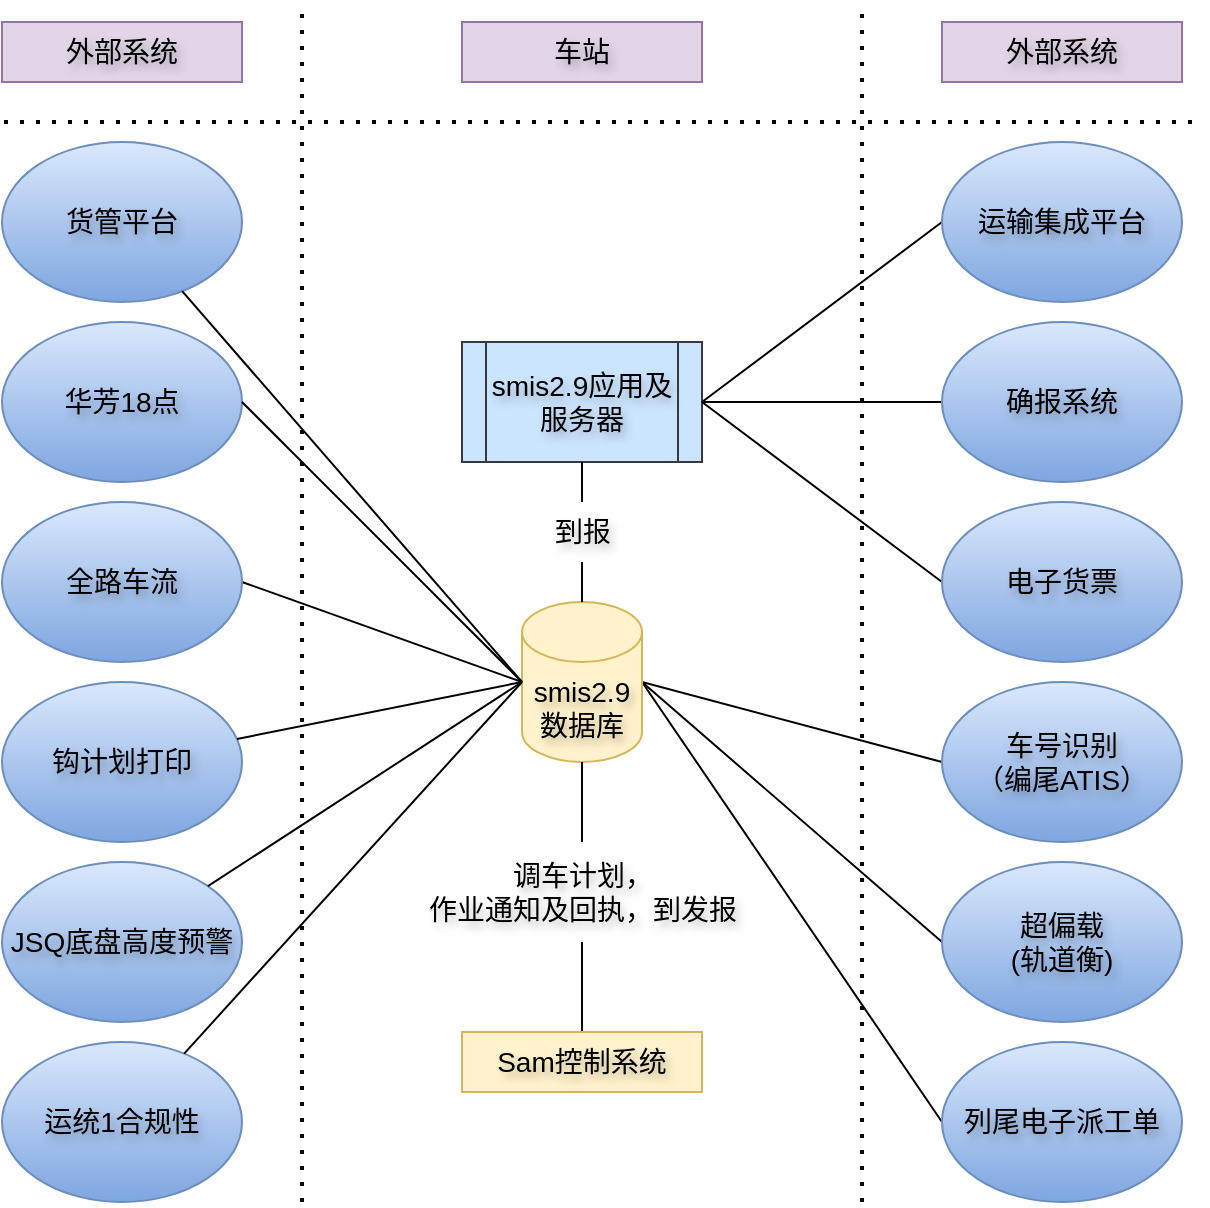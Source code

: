 <mxfile version="28.2.7">
  <diagram name="第 1 页" id="yU-gZeFMvIXKsnHI0pS4">
    <mxGraphModel dx="1034" dy="544" grid="1" gridSize="10" guides="1" tooltips="1" connect="1" arrows="1" fold="1" page="1" pageScale="1" pageWidth="827" pageHeight="1169" math="0" shadow="0">
      <root>
        <mxCell id="0" />
        <mxCell id="1" parent="0" />
        <mxCell id="2Rj6f7_8KAilT_tO_EwG-1" value="&lt;font&gt;外部系统&lt;/font&gt;" style="rounded=0;whiteSpace=wrap;html=1;hachureGap=4;fontFamily=Helvetica;strokeColor=#9673a6;fontSize=14;fillColor=#e1d5e7;textShadow=1;" parent="1" vertex="1">
          <mxGeometry x="40" y="50" width="120" height="30" as="geometry" />
        </mxCell>
        <mxCell id="2Rj6f7_8KAilT_tO_EwG-2" value="&lt;font&gt;外部系统&lt;/font&gt;" style="rounded=0;whiteSpace=wrap;html=1;hachureGap=4;fontFamily=Helvetica;strokeColor=#9673a6;fontSize=14;fillColor=#e1d5e7;textShadow=1;" parent="1" vertex="1">
          <mxGeometry x="510" y="50" width="120" height="30" as="geometry" />
        </mxCell>
        <mxCell id="2Rj6f7_8KAilT_tO_EwG-3" value="&lt;font&gt;车站&lt;/font&gt;" style="rounded=0;whiteSpace=wrap;html=1;hachureGap=4;fontFamily=Helvetica;strokeColor=#9673a6;fontSize=14;fillColor=#e1d5e7;textShadow=1;" parent="1" vertex="1">
          <mxGeometry x="270" y="50" width="120" height="30" as="geometry" />
        </mxCell>
        <mxCell id="2Rj6f7_8KAilT_tO_EwG-9" value="华芳18点" style="ellipse;whiteSpace=wrap;html=1;hachureGap=4;fontFamily=Helvetica;fontSize=14;fillColor=#dae8fc;strokeColor=#6c8ebf;gradientColor=#7ea6e0;textShadow=1;" parent="1" vertex="1">
          <mxGeometry x="40" y="200" width="120" height="80" as="geometry" />
        </mxCell>
        <mxCell id="BxS5Jl8jlqf-txuZJ36O-10" style="rounded=0;hachureGap=4;orthogonalLoop=1;jettySize=auto;html=1;entryX=0;entryY=0.5;entryDx=0;entryDy=0;fontFamily=Architects Daughter;fontSource=https%3A%2F%2Ffonts.googleapis.com%2Fcss%3Ffamily%3DArchitects%2BDaughter;endArrow=none;endFill=0;exitX=1;exitY=0.5;exitDx=0;exitDy=0;exitPerimeter=0;" edge="1" parent="1" source="2Rj6f7_8KAilT_tO_EwG-12" target="BxS5Jl8jlqf-txuZJ36O-7">
          <mxGeometry relative="1" as="geometry" />
        </mxCell>
        <mxCell id="BxS5Jl8jlqf-txuZJ36O-11" style="rounded=0;hachureGap=4;orthogonalLoop=1;jettySize=auto;html=1;entryX=0;entryY=0.5;entryDx=0;entryDy=0;fontFamily=Architects Daughter;fontSource=https%3A%2F%2Ffonts.googleapis.com%2Fcss%3Ffamily%3DArchitects%2BDaughter;endArrow=none;endFill=0;exitX=1;exitY=0.5;exitDx=0;exitDy=0;exitPerimeter=0;" edge="1" parent="1" source="2Rj6f7_8KAilT_tO_EwG-12" target="BxS5Jl8jlqf-txuZJ36O-8">
          <mxGeometry relative="1" as="geometry" />
        </mxCell>
        <mxCell id="BxS5Jl8jlqf-txuZJ36O-12" style="rounded=0;hachureGap=4;orthogonalLoop=1;jettySize=auto;html=1;entryX=0;entryY=0.5;entryDx=0;entryDy=0;fontFamily=Architects Daughter;fontSource=https%3A%2F%2Ffonts.googleapis.com%2Fcss%3Ffamily%3DArchitects%2BDaughter;endArrow=none;endFill=0;exitX=1;exitY=0.5;exitDx=0;exitDy=0;exitPerimeter=0;" edge="1" parent="1" source="2Rj6f7_8KAilT_tO_EwG-12" target="BxS5Jl8jlqf-txuZJ36O-9">
          <mxGeometry relative="1" as="geometry" />
        </mxCell>
        <mxCell id="2Rj6f7_8KAilT_tO_EwG-10" value="&lt;font&gt;smis2.9应用及服务器&lt;/font&gt;" style="shape=process;whiteSpace=wrap;html=1;backgroundOutline=1;hachureGap=4;fontFamily=Helvetica;fontSize=14;fillColor=#cce5ff;strokeColor=#36393d;textShadow=1;" parent="1" vertex="1">
          <mxGeometry x="270" y="210" width="120" height="60" as="geometry" />
        </mxCell>
        <mxCell id="2Rj6f7_8KAilT_tO_EwG-11" style="rounded=0;hachureGap=4;orthogonalLoop=1;jettySize=auto;html=1;entryX=0.5;entryY=0;entryDx=0;entryDy=0;fontFamily=Helvetica;endArrow=none;endFill=0;fontSize=14;textShadow=1;" parent="1" source="2Rj6f7_8KAilT_tO_EwG-16" target="2Rj6f7_8KAilT_tO_EwG-15" edge="1">
          <mxGeometry relative="1" as="geometry" />
        </mxCell>
        <mxCell id="2Rj6f7_8KAilT_tO_EwG-12" value="&lt;font&gt;smis2.9&lt;/font&gt;&lt;div&gt;&lt;font&gt;数据库&lt;/font&gt;&lt;/div&gt;" style="shape=cylinder3;whiteSpace=wrap;html=1;boundedLbl=1;backgroundOutline=1;size=15;hachureGap=4;fontFamily=Helvetica;fontSize=14;fillColor=#fff2cc;strokeColor=#d6b656;textShadow=1;" parent="1" vertex="1">
          <mxGeometry x="300" y="340" width="60" height="80" as="geometry" />
        </mxCell>
        <mxCell id="2Rj6f7_8KAilT_tO_EwG-13" value="" style="endArrow=none;html=1;rounded=0;hachureGap=4;fontFamily=Helvetica;entryX=0.5;entryY=1;entryDx=0;entryDy=0;exitX=0.5;exitY=0;exitDx=0;exitDy=0;exitPerimeter=0;fontSize=14;textShadow=1;" parent="1" source="2Rj6f7_8KAilT_tO_EwG-14" target="2Rj6f7_8KAilT_tO_EwG-10" edge="1">
          <mxGeometry width="50" height="50" relative="1" as="geometry">
            <mxPoint x="320" y="260" as="sourcePoint" />
            <mxPoint x="370" y="210" as="targetPoint" />
          </mxGeometry>
        </mxCell>
        <mxCell id="2Rj6f7_8KAilT_tO_EwG-15" value="&lt;font&gt;Sam控制系统&lt;/font&gt;" style="whiteSpace=wrap;html=1;fontFamily=Helvetica;hachureGap=4;fontSize=14;fillColor=#fff2cc;strokeColor=#d6b656;textShadow=1;" parent="1" vertex="1">
          <mxGeometry x="270" y="555" width="120" height="30" as="geometry" />
        </mxCell>
        <mxCell id="2Rj6f7_8KAilT_tO_EwG-17" value="" style="endArrow=none;dashed=1;html=1;dashPattern=1 3;strokeWidth=2;rounded=0;hachureGap=4;fontFamily=Helvetica;fontSize=14;textShadow=1;" parent="1" edge="1">
          <mxGeometry width="50" height="50" relative="1" as="geometry">
            <mxPoint x="470" y="640" as="sourcePoint" />
            <mxPoint x="470" y="40" as="targetPoint" />
          </mxGeometry>
        </mxCell>
        <mxCell id="2Rj6f7_8KAilT_tO_EwG-18" value="" style="endArrow=none;dashed=1;html=1;dashPattern=1 3;strokeWidth=2;rounded=0;hachureGap=4;fontFamily=Helvetica;fontSize=14;textShadow=1;" parent="1" edge="1">
          <mxGeometry width="50" height="50" relative="1" as="geometry">
            <mxPoint x="41" y="100" as="sourcePoint" />
            <mxPoint x="641" y="100" as="targetPoint" />
          </mxGeometry>
        </mxCell>
        <mxCell id="2Rj6f7_8KAilT_tO_EwG-19" value="" style="endArrow=none;dashed=1;html=1;dashPattern=1 3;strokeWidth=2;rounded=0;hachureGap=4;fontFamily=Helvetica;fontSize=14;textShadow=1;" parent="1" edge="1">
          <mxGeometry width="50" height="50" relative="1" as="geometry">
            <mxPoint x="190" y="640" as="sourcePoint" />
            <mxPoint x="190" y="40" as="targetPoint" />
          </mxGeometry>
        </mxCell>
        <mxCell id="2Rj6f7_8KAilT_tO_EwG-21" style="rounded=0;hachureGap=4;orthogonalLoop=1;jettySize=auto;html=1;fontFamily=Architects Daughter;fontSource=https%3A%2F%2Ffonts.googleapis.com%2Fcss%3Ffamily%3DArchitects%2BDaughter;endArrow=none;endFill=0;exitX=1;exitY=0.5;exitDx=0;exitDy=0;textShadow=1;entryX=0;entryY=0.5;entryDx=0;entryDy=0;entryPerimeter=0;" parent="1" source="2Rj6f7_8KAilT_tO_EwG-22" edge="1" target="2Rj6f7_8KAilT_tO_EwG-12">
          <mxGeometry relative="1" as="geometry">
            <mxPoint x="300" y="290" as="targetPoint" />
          </mxGeometry>
        </mxCell>
        <mxCell id="2Rj6f7_8KAilT_tO_EwG-22" value="&lt;span&gt;全路车流&lt;/span&gt;" style="ellipse;whiteSpace=wrap;html=1;hachureGap=4;fontFamily=Helvetica;fontSize=14;fillColor=#dae8fc;strokeColor=#6c8ebf;gradientColor=#7ea6e0;textShadow=1;" parent="1" vertex="1">
          <mxGeometry x="40" y="290" width="120" height="80" as="geometry" />
        </mxCell>
        <mxCell id="2Rj6f7_8KAilT_tO_EwG-23" style="rounded=0;hachureGap=4;orthogonalLoop=1;jettySize=auto;html=1;entryX=0;entryY=0.5;entryDx=0;entryDy=0;entryPerimeter=0;fontFamily=Architects Daughter;fontSource=https%3A%2F%2Ffonts.googleapis.com%2Fcss%3Ffamily%3DArchitects%2BDaughter;endArrow=none;endFill=0;exitX=1;exitY=0.5;exitDx=0;exitDy=0;textShadow=1;" parent="1" source="2Rj6f7_8KAilT_tO_EwG-9" target="2Rj6f7_8KAilT_tO_EwG-12" edge="1">
          <mxGeometry relative="1" as="geometry" />
        </mxCell>
        <mxCell id="2Rj6f7_8KAilT_tO_EwG-25" value="货管平台" style="ellipse;whiteSpace=wrap;html=1;hachureGap=4;fontFamily=Helvetica;fontSize=14;fillColor=#dae8fc;strokeColor=#6c8ebf;gradientColor=#7ea6e0;textShadow=1;" parent="1" vertex="1">
          <mxGeometry x="40" y="110" width="120" height="80" as="geometry" />
        </mxCell>
        <mxCell id="2Rj6f7_8KAilT_tO_EwG-26" style="rounded=0;hachureGap=4;orthogonalLoop=1;jettySize=auto;html=1;fontFamily=Architects Daughter;fontSource=https%3A%2F%2Ffonts.googleapis.com%2Fcss%3Ffamily%3DArchitects%2BDaughter;endArrow=none;endFill=0;exitX=0;exitY=0.5;exitDx=0;exitDy=0;textShadow=1;entryX=1;entryY=0.5;entryDx=0;entryDy=0;" parent="1" source="2Rj6f7_8KAilT_tO_EwG-27" edge="1" target="2Rj6f7_8KAilT_tO_EwG-10">
          <mxGeometry relative="1" as="geometry">
            <mxPoint x="390" y="180" as="targetPoint" />
          </mxGeometry>
        </mxCell>
        <mxCell id="2Rj6f7_8KAilT_tO_EwG-27" value="&lt;font&gt;确报系统&lt;/font&gt;" style="ellipse;whiteSpace=wrap;html=1;hachureGap=4;fontFamily=Helvetica;fontSize=14;fillColor=#dae8fc;strokeColor=#6c8ebf;gradientColor=#7ea6e0;textShadow=1;" parent="1" vertex="1">
          <mxGeometry x="510" y="200" width="120" height="80" as="geometry" />
        </mxCell>
        <mxCell id="2Rj6f7_8KAilT_tO_EwG-28" style="rounded=0;hachureGap=4;orthogonalLoop=1;jettySize=auto;html=1;fontFamily=Architects Daughter;fontSource=https%3A%2F%2Ffonts.googleapis.com%2Fcss%3Ffamily%3DArchitects%2BDaughter;endArrow=none;endFill=0;exitX=0;exitY=0.5;exitDx=0;exitDy=0;textShadow=1;entryX=1;entryY=0.5;entryDx=0;entryDy=0;" parent="1" source="2Rj6f7_8KAilT_tO_EwG-30" edge="1" target="2Rj6f7_8KAilT_tO_EwG-10">
          <mxGeometry relative="1" as="geometry">
            <mxPoint x="390" y="180" as="targetPoint" />
          </mxGeometry>
        </mxCell>
        <mxCell id="2Rj6f7_8KAilT_tO_EwG-30" value="&lt;font&gt;运输集成平台&lt;/font&gt;" style="ellipse;whiteSpace=wrap;html=1;hachureGap=4;fontFamily=Helvetica;fontSize=14;fillColor=#dae8fc;strokeColor=#6c8ebf;gradientColor=#7ea6e0;textShadow=1;" parent="1" vertex="1">
          <mxGeometry x="510" y="110" width="120" height="80" as="geometry" />
        </mxCell>
        <mxCell id="2Rj6f7_8KAilT_tO_EwG-31" style="rounded=0;hachureGap=4;orthogonalLoop=1;jettySize=auto;html=1;fontFamily=Architects Daughter;fontSource=https%3A%2F%2Ffonts.googleapis.com%2Fcss%3Ffamily%3DArchitects%2BDaughter;endArrow=none;endFill=0;exitX=0;exitY=0.5;exitDx=0;exitDy=0;textShadow=1;entryX=1;entryY=0.5;entryDx=0;entryDy=0;" parent="1" source="2Rj6f7_8KAilT_tO_EwG-32" edge="1" target="2Rj6f7_8KAilT_tO_EwG-10">
          <mxGeometry relative="1" as="geometry">
            <mxPoint x="390" y="180" as="targetPoint" />
          </mxGeometry>
        </mxCell>
        <mxCell id="2Rj6f7_8KAilT_tO_EwG-32" value="&lt;font&gt;电子货票&lt;/font&gt;" style="ellipse;whiteSpace=wrap;html=1;hachureGap=4;fontFamily=Helvetica;fontSize=14;fillColor=#dae8fc;strokeColor=#6c8ebf;gradientColor=#7ea6e0;textShadow=1;" parent="1" vertex="1">
          <mxGeometry x="510" y="290" width="120" height="80" as="geometry" />
        </mxCell>
        <mxCell id="BxS5Jl8jlqf-txuZJ36O-1" value="&lt;span&gt;钩计划打印&lt;/span&gt;" style="ellipse;whiteSpace=wrap;html=1;hachureGap=4;fontFamily=Helvetica;fontSize=14;fillColor=#dae8fc;strokeColor=#6c8ebf;gradientColor=#7ea6e0;textShadow=1;" vertex="1" parent="1">
          <mxGeometry x="40" y="380" width="120" height="80" as="geometry" />
        </mxCell>
        <mxCell id="BxS5Jl8jlqf-txuZJ36O-2" value="&lt;span&gt;JSQ底盘高度预警&lt;/span&gt;" style="ellipse;whiteSpace=wrap;html=1;hachureGap=4;fontFamily=Helvetica;fontSize=14;fillColor=#dae8fc;strokeColor=#6c8ebf;gradientColor=#7ea6e0;textShadow=1;" vertex="1" parent="1">
          <mxGeometry x="40" y="470" width="120" height="80" as="geometry" />
        </mxCell>
        <mxCell id="BxS5Jl8jlqf-txuZJ36O-3" value="&lt;span&gt;运统1合规性&lt;/span&gt;" style="ellipse;whiteSpace=wrap;html=1;hachureGap=4;fontFamily=Helvetica;fontSize=14;fillColor=#dae8fc;strokeColor=#6c8ebf;gradientColor=#7ea6e0;textShadow=1;" vertex="1" parent="1">
          <mxGeometry x="40" y="560" width="120" height="80" as="geometry" />
        </mxCell>
        <mxCell id="BxS5Jl8jlqf-txuZJ36O-4" style="rounded=0;hachureGap=4;orthogonalLoop=1;jettySize=auto;html=1;entryX=0;entryY=0.5;entryDx=0;entryDy=0;entryPerimeter=0;fontFamily=Architects Daughter;fontSource=https%3A%2F%2Ffonts.googleapis.com%2Fcss%3Ffamily%3DArchitects%2BDaughter;endArrow=none;endFill=0;" edge="1" parent="1" source="2Rj6f7_8KAilT_tO_EwG-25" target="2Rj6f7_8KAilT_tO_EwG-12">
          <mxGeometry relative="1" as="geometry" />
        </mxCell>
        <mxCell id="BxS5Jl8jlqf-txuZJ36O-5" style="rounded=0;hachureGap=4;orthogonalLoop=1;jettySize=auto;html=1;entryX=0;entryY=0.5;entryDx=0;entryDy=0;entryPerimeter=0;fontFamily=Architects Daughter;fontSource=https%3A%2F%2Ffonts.googleapis.com%2Fcss%3Ffamily%3DArchitects%2BDaughter;endArrow=none;endFill=0;" edge="1" parent="1" source="BxS5Jl8jlqf-txuZJ36O-1" target="2Rj6f7_8KAilT_tO_EwG-12">
          <mxGeometry relative="1" as="geometry" />
        </mxCell>
        <mxCell id="BxS5Jl8jlqf-txuZJ36O-6" style="rounded=0;hachureGap=4;orthogonalLoop=1;jettySize=auto;html=1;entryX=0;entryY=0.5;entryDx=0;entryDy=0;entryPerimeter=0;fontFamily=Architects Daughter;fontSource=https%3A%2F%2Ffonts.googleapis.com%2Fcss%3Ffamily%3DArchitects%2BDaughter;endArrow=none;endFill=0;" edge="1" parent="1" source="BxS5Jl8jlqf-txuZJ36O-2" target="2Rj6f7_8KAilT_tO_EwG-12">
          <mxGeometry relative="1" as="geometry" />
        </mxCell>
        <mxCell id="BxS5Jl8jlqf-txuZJ36O-7" value="&lt;font&gt;车号识别&lt;/font&gt;&lt;div&gt;&lt;font&gt;（编尾ATIS）&lt;/font&gt;&lt;/div&gt;" style="ellipse;whiteSpace=wrap;html=1;hachureGap=4;fontFamily=Helvetica;fontSize=14;fillColor=#dae8fc;strokeColor=#6c8ebf;gradientColor=#7ea6e0;textShadow=1;" vertex="1" parent="1">
          <mxGeometry x="510" y="380" width="120" height="80" as="geometry" />
        </mxCell>
        <mxCell id="BxS5Jl8jlqf-txuZJ36O-8" value="超偏载&lt;br&gt;(轨道衡)" style="ellipse;whiteSpace=wrap;html=1;hachureGap=4;fontFamily=Helvetica;fontSize=14;fillColor=#dae8fc;strokeColor=#6c8ebf;gradientColor=#7ea6e0;textShadow=1;" vertex="1" parent="1">
          <mxGeometry x="510" y="470" width="120" height="80" as="geometry" />
        </mxCell>
        <mxCell id="BxS5Jl8jlqf-txuZJ36O-9" value="列尾电子派工单" style="ellipse;whiteSpace=wrap;html=1;hachureGap=4;fontFamily=Helvetica;fontSize=14;fillColor=#dae8fc;strokeColor=#6c8ebf;gradientColor=#7ea6e0;textShadow=1;" vertex="1" parent="1">
          <mxGeometry x="510" y="560" width="120" height="80" as="geometry" />
        </mxCell>
        <mxCell id="BxS5Jl8jlqf-txuZJ36O-13" style="rounded=0;hachureGap=4;orthogonalLoop=1;jettySize=auto;html=1;entryX=0;entryY=0.5;entryDx=0;entryDy=0;entryPerimeter=0;fontFamily=Architects Daughter;fontSource=https%3A%2F%2Ffonts.googleapis.com%2Fcss%3Ffamily%3DArchitects%2BDaughter;endArrow=none;endFill=0;" edge="1" parent="1" source="BxS5Jl8jlqf-txuZJ36O-3" target="2Rj6f7_8KAilT_tO_EwG-12">
          <mxGeometry relative="1" as="geometry" />
        </mxCell>
        <mxCell id="BxS5Jl8jlqf-txuZJ36O-14" value="" style="rounded=0;hachureGap=4;orthogonalLoop=1;jettySize=auto;html=1;entryX=0.5;entryY=0;entryDx=0;entryDy=0;fontFamily=Helvetica;endArrow=none;endFill=0;fontSize=14;textShadow=1;" edge="1" parent="1" source="2Rj6f7_8KAilT_tO_EwG-12" target="2Rj6f7_8KAilT_tO_EwG-16">
          <mxGeometry relative="1" as="geometry">
            <mxPoint x="330" y="330" as="sourcePoint" />
            <mxPoint x="330" y="555" as="targetPoint" />
          </mxGeometry>
        </mxCell>
        <mxCell id="2Rj6f7_8KAilT_tO_EwG-16" value="调车计划，&lt;div&gt;作业通知及回执，到发报&lt;/div&gt;" style="text;html=1;align=center;verticalAlign=middle;resizable=0;points=[];autosize=1;strokeColor=none;fillColor=none;fontFamily=Helvetica;fontSize=14;textShadow=1;" parent="1" vertex="1">
          <mxGeometry x="240" y="460" width="180" height="50" as="geometry" />
        </mxCell>
        <mxCell id="BxS5Jl8jlqf-txuZJ36O-17" value="" style="endArrow=none;html=1;rounded=0;hachureGap=4;fontFamily=Helvetica;entryX=0.5;entryY=1;entryDx=0;entryDy=0;exitX=0.5;exitY=0;exitDx=0;exitDy=0;exitPerimeter=0;fontSize=14;textShadow=1;" edge="1" parent="1" source="2Rj6f7_8KAilT_tO_EwG-12" target="2Rj6f7_8KAilT_tO_EwG-14">
          <mxGeometry width="50" height="50" relative="1" as="geometry">
            <mxPoint x="330" y="340" as="sourcePoint" />
            <mxPoint x="330" y="270" as="targetPoint" />
          </mxGeometry>
        </mxCell>
        <mxCell id="2Rj6f7_8KAilT_tO_EwG-14" value="到报" style="text;html=1;align=center;verticalAlign=middle;resizable=0;points=[];autosize=1;strokeColor=none;fillColor=none;fontFamily=Helvetica;fontSize=14;textShadow=1;" parent="1" vertex="1">
          <mxGeometry x="305" y="290" width="50" height="30" as="geometry" />
        </mxCell>
      </root>
    </mxGraphModel>
  </diagram>
</mxfile>
